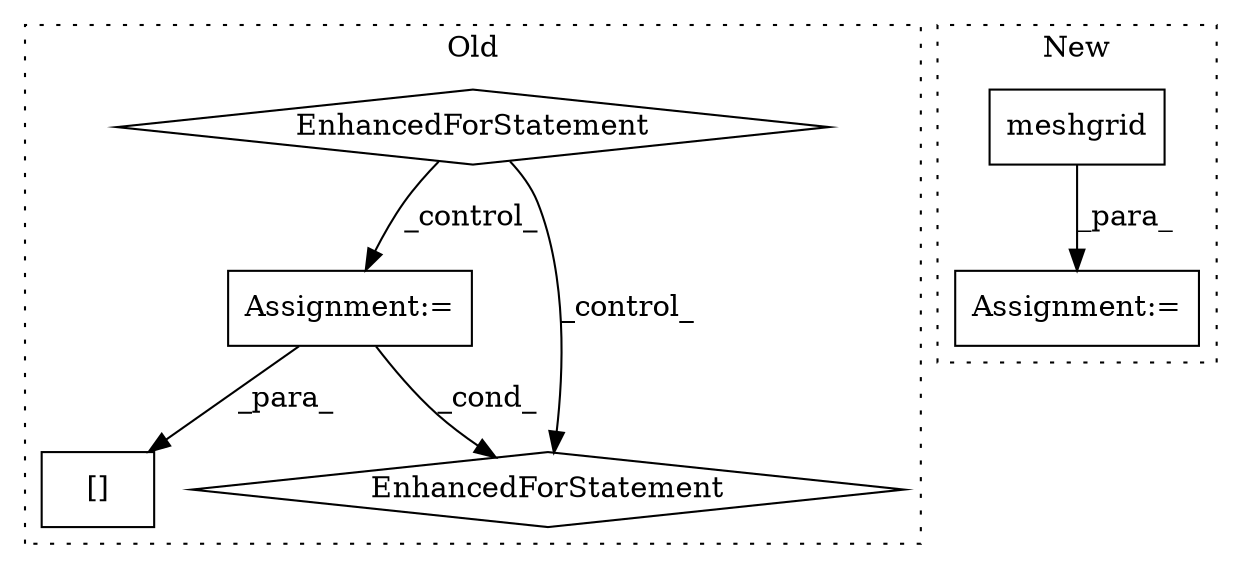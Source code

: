 digraph G {
subgraph cluster0 {
1 [label="EnhancedForStatement" a="70" s="3694,3807" l="77,2" shape="diamond"];
3 [label="Assignment:=" a="7" s="3819,3928" l="83,2" shape="box"];
4 [label="EnhancedForStatement" a="70" s="3819,3928" l="83,2" shape="diamond"];
5 [label="[]" a="2" s="4053,4076" l="18,1" shape="box"];
label = "Old";
style="dotted";
}
subgraph cluster1 {
2 [label="meshgrid" a="32" s="3937,4003" l="9,1" shape="box"];
6 [label="Assignment:=" a="7" s="3929" l="2" shape="box"];
label = "New";
style="dotted";
}
1 -> 3 [label="_control_"];
1 -> 4 [label="_control_"];
2 -> 6 [label="_para_"];
3 -> 4 [label="_cond_"];
3 -> 5 [label="_para_"];
}
